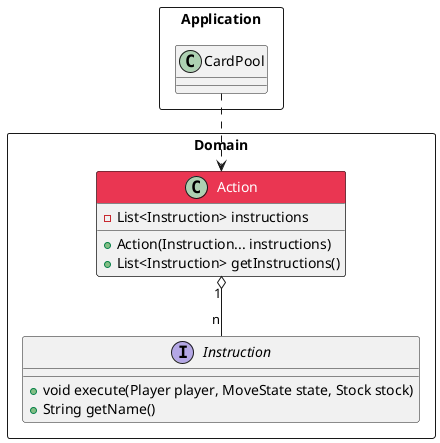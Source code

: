 @startuml actoin-domain

skinparam classFontColor automatic
skinparam classHeaderBackgroundColor<<Important>> #EA3652
hide stereotype

package Domain <<Rectangle>> {

    class Action {
        - List<Instruction> instructions
        + Action(Instruction... instructions)
        + List<Instruction> getInstructions()
    }

    interface Instruction {
        + void execute(Player player, MoveState state, Stock stock)
        + String getName()
    }

}

package Application <<Rectangle>> {

    class CardPool {
    }

}

Action<<Important>>
Action "1" o-- "n" Instruction
CardPool ..> Action

@enduml